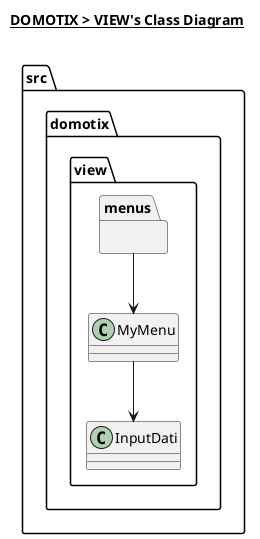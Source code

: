 @startuml

title __DOMOTIX > VIEW's Class Diagram__\n

namespace src.domotix.view {

    class src.domotix.view.InputDati {
    }

    class src.domotix.view.MyMenu {
    }

    namespace menus {
    }

}


src.domotix.view.MyMenu --> src.domotix.view.InputDati
src.domotix.view.menus --> src.domotix.view.MyMenu


@enduml
